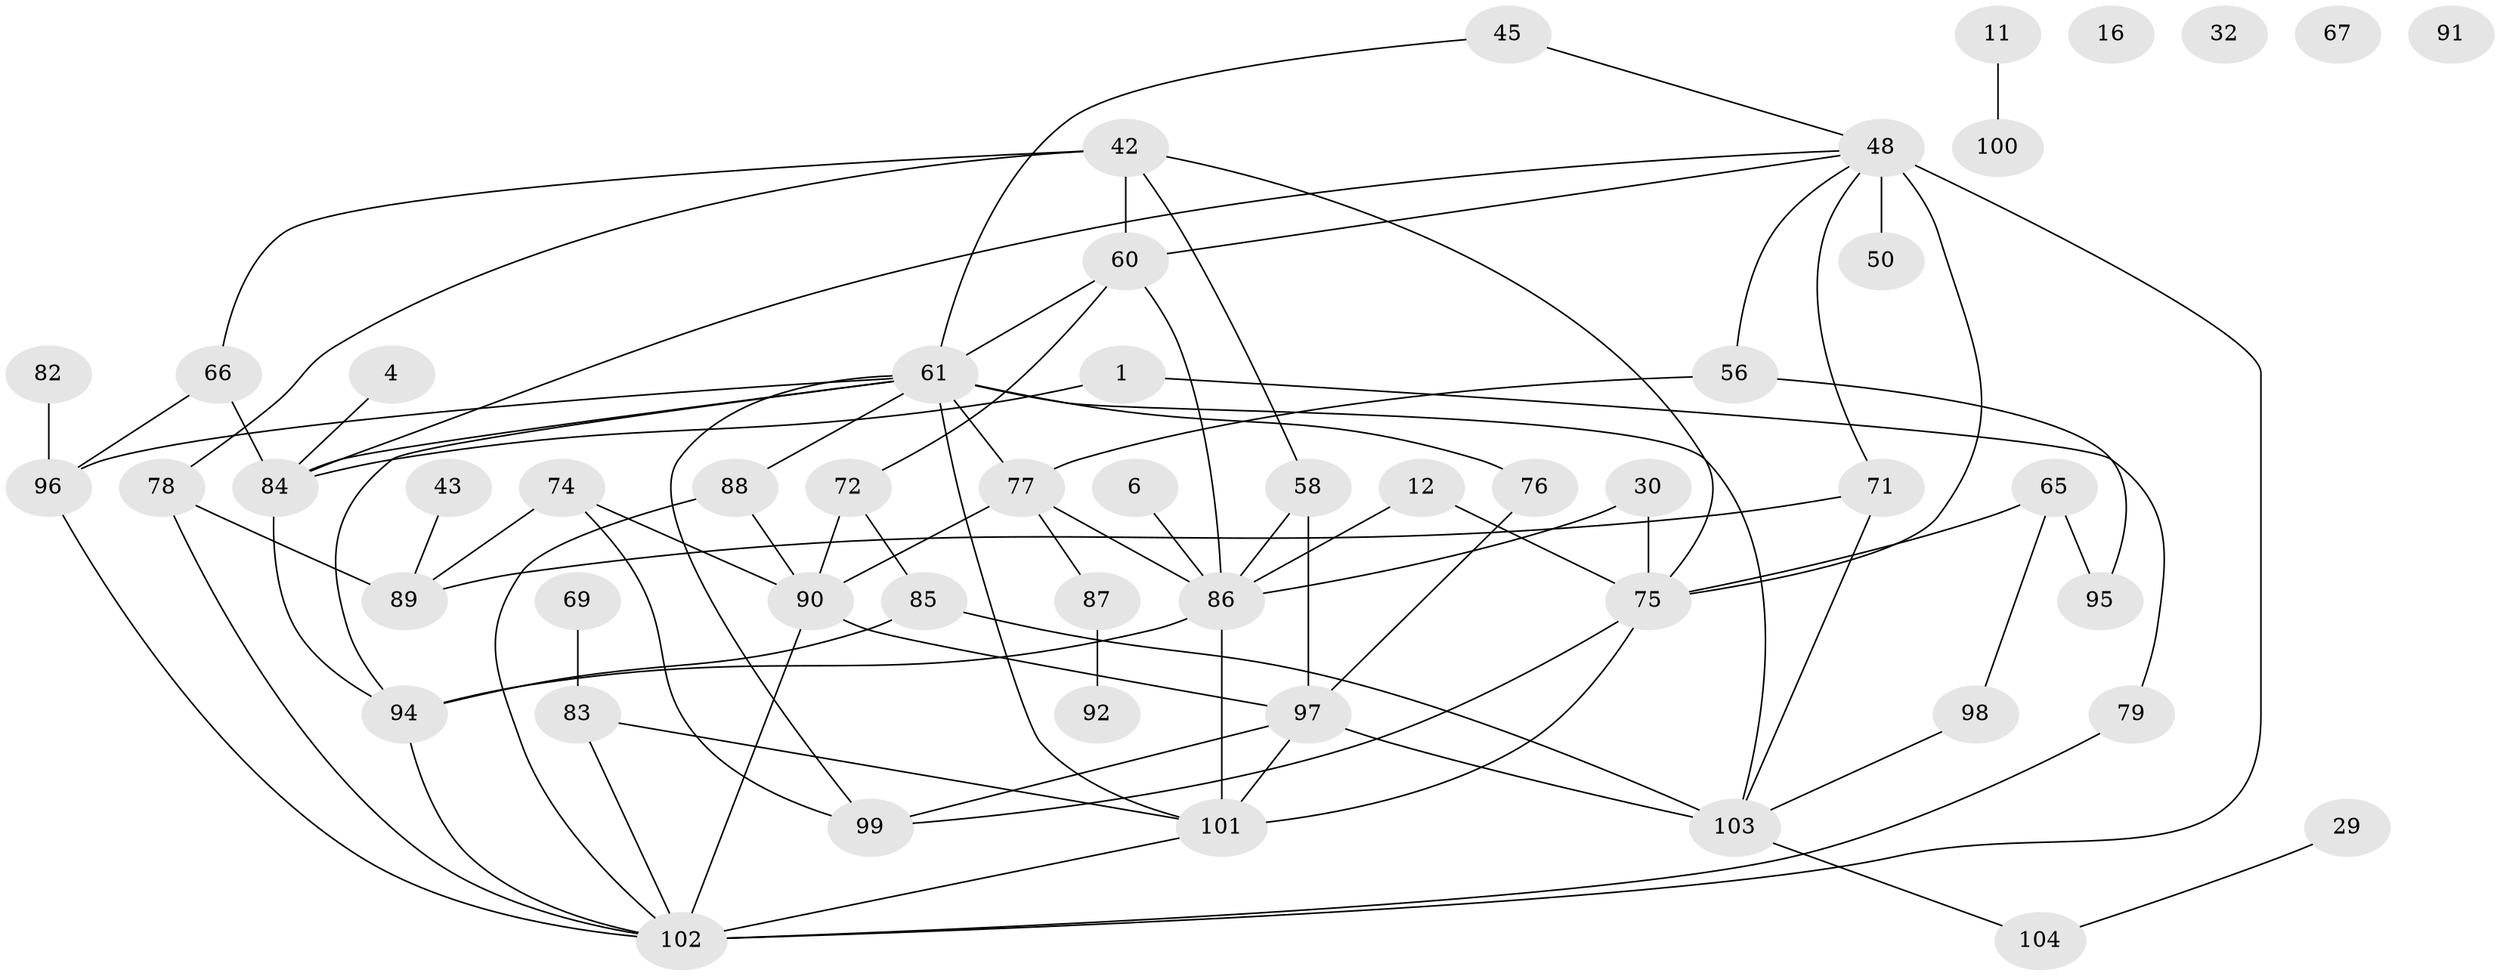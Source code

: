 // original degree distribution, {2: 0.22115384615384615, 3: 0.3557692307692308, 5: 0.08653846153846154, 1: 0.125, 4: 0.125, 7: 0.009615384615384616, 0: 0.038461538461538464, 8: 0.009615384615384616, 10: 0.009615384615384616, 6: 0.019230769230769232}
// Generated by graph-tools (version 1.1) at 2025/40/03/09/25 04:40:01]
// undirected, 52 vertices, 84 edges
graph export_dot {
graph [start="1"]
  node [color=gray90,style=filled];
  1;
  4;
  6;
  11;
  12;
  16;
  29;
  30;
  32;
  42 [super="+41"];
  43;
  45 [super="+27"];
  48 [super="+15+10+47"];
  50;
  56 [super="+36"];
  58;
  60 [super="+21"];
  61 [super="+55+54+40"];
  65;
  66 [super="+25"];
  67;
  69;
  71;
  72;
  74 [super="+14"];
  75 [super="+37"];
  76;
  77;
  78 [super="+34"];
  79;
  82;
  83;
  84 [super="+80"];
  85 [super="+64"];
  86 [super="+18+20"];
  87;
  88;
  89 [super="+22"];
  90 [super="+62+59"];
  91;
  92;
  94 [super="+63"];
  95;
  96 [super="+44+7"];
  97 [super="+19+52"];
  98;
  99 [super="+26+81"];
  100;
  101 [super="+38+73"];
  102 [super="+70"];
  103 [super="+53+93"];
  104;
  1 -- 79;
  1 -- 84;
  4 -- 84;
  6 -- 86;
  11 -- 100;
  12 -- 75;
  12 -- 86 [weight=2];
  29 -- 104;
  30 -- 75;
  30 -- 86;
  42 -- 58;
  42 -- 78;
  42 -- 75;
  42 -- 60;
  42 -- 66;
  43 -- 89;
  45 -- 48;
  45 -- 61;
  48 -- 75 [weight=3];
  48 -- 50;
  48 -- 84 [weight=2];
  48 -- 102 [weight=3];
  48 -- 71;
  48 -- 60;
  48 -- 56;
  56 -- 77;
  56 -- 95;
  58 -- 86;
  58 -- 97;
  60 -- 72;
  60 -- 86;
  60 -- 61;
  61 -- 103 [weight=2];
  61 -- 96;
  61 -- 99 [weight=3];
  61 -- 84;
  61 -- 76 [weight=2];
  61 -- 101;
  61 -- 77;
  61 -- 88;
  61 -- 94;
  65 -- 75;
  65 -- 95;
  65 -- 98;
  66 -- 84;
  66 -- 96;
  69 -- 83;
  71 -- 89;
  71 -- 103;
  72 -- 90;
  72 -- 85;
  74 -- 89 [weight=2];
  74 -- 90 [weight=2];
  74 -- 99;
  75 -- 99;
  75 -- 101 [weight=2];
  76 -- 97;
  77 -- 87;
  77 -- 90 [weight=2];
  77 -- 86;
  78 -- 89;
  78 -- 102;
  79 -- 102;
  82 -- 96;
  83 -- 101;
  83 -- 102;
  84 -- 94;
  85 -- 103;
  85 -- 94;
  86 -- 101 [weight=2];
  86 -- 94;
  87 -- 92;
  88 -- 90;
  88 -- 102;
  90 -- 97;
  90 -- 102;
  94 -- 102 [weight=2];
  96 -- 102;
  97 -- 99;
  97 -- 103;
  97 -- 101;
  98 -- 103;
  101 -- 102;
  103 -- 104;
}
